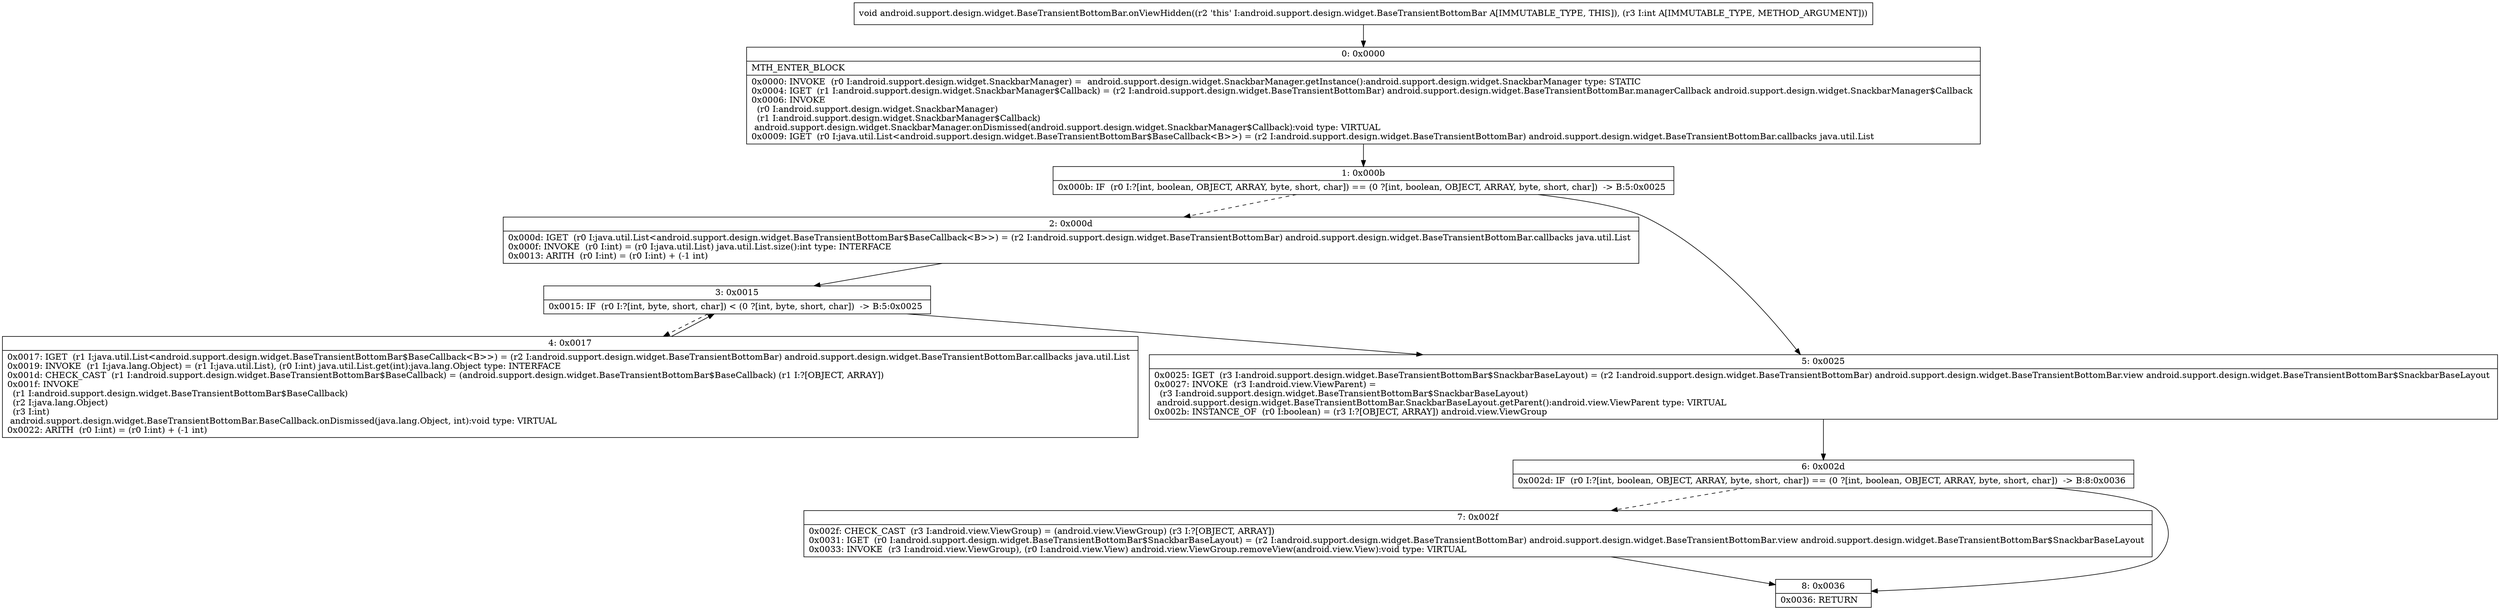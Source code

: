 digraph "CFG forandroid.support.design.widget.BaseTransientBottomBar.onViewHidden(I)V" {
Node_0 [shape=record,label="{0\:\ 0x0000|MTH_ENTER_BLOCK\l|0x0000: INVOKE  (r0 I:android.support.design.widget.SnackbarManager) =  android.support.design.widget.SnackbarManager.getInstance():android.support.design.widget.SnackbarManager type: STATIC \l0x0004: IGET  (r1 I:android.support.design.widget.SnackbarManager$Callback) = (r2 I:android.support.design.widget.BaseTransientBottomBar) android.support.design.widget.BaseTransientBottomBar.managerCallback android.support.design.widget.SnackbarManager$Callback \l0x0006: INVOKE  \l  (r0 I:android.support.design.widget.SnackbarManager)\l  (r1 I:android.support.design.widget.SnackbarManager$Callback)\l android.support.design.widget.SnackbarManager.onDismissed(android.support.design.widget.SnackbarManager$Callback):void type: VIRTUAL \l0x0009: IGET  (r0 I:java.util.List\<android.support.design.widget.BaseTransientBottomBar$BaseCallback\<B\>\>) = (r2 I:android.support.design.widget.BaseTransientBottomBar) android.support.design.widget.BaseTransientBottomBar.callbacks java.util.List \l}"];
Node_1 [shape=record,label="{1\:\ 0x000b|0x000b: IF  (r0 I:?[int, boolean, OBJECT, ARRAY, byte, short, char]) == (0 ?[int, boolean, OBJECT, ARRAY, byte, short, char])  \-\> B:5:0x0025 \l}"];
Node_2 [shape=record,label="{2\:\ 0x000d|0x000d: IGET  (r0 I:java.util.List\<android.support.design.widget.BaseTransientBottomBar$BaseCallback\<B\>\>) = (r2 I:android.support.design.widget.BaseTransientBottomBar) android.support.design.widget.BaseTransientBottomBar.callbacks java.util.List \l0x000f: INVOKE  (r0 I:int) = (r0 I:java.util.List) java.util.List.size():int type: INTERFACE \l0x0013: ARITH  (r0 I:int) = (r0 I:int) + (\-1 int) \l}"];
Node_3 [shape=record,label="{3\:\ 0x0015|0x0015: IF  (r0 I:?[int, byte, short, char]) \< (0 ?[int, byte, short, char])  \-\> B:5:0x0025 \l}"];
Node_4 [shape=record,label="{4\:\ 0x0017|0x0017: IGET  (r1 I:java.util.List\<android.support.design.widget.BaseTransientBottomBar$BaseCallback\<B\>\>) = (r2 I:android.support.design.widget.BaseTransientBottomBar) android.support.design.widget.BaseTransientBottomBar.callbacks java.util.List \l0x0019: INVOKE  (r1 I:java.lang.Object) = (r1 I:java.util.List), (r0 I:int) java.util.List.get(int):java.lang.Object type: INTERFACE \l0x001d: CHECK_CAST  (r1 I:android.support.design.widget.BaseTransientBottomBar$BaseCallback) = (android.support.design.widget.BaseTransientBottomBar$BaseCallback) (r1 I:?[OBJECT, ARRAY]) \l0x001f: INVOKE  \l  (r1 I:android.support.design.widget.BaseTransientBottomBar$BaseCallback)\l  (r2 I:java.lang.Object)\l  (r3 I:int)\l android.support.design.widget.BaseTransientBottomBar.BaseCallback.onDismissed(java.lang.Object, int):void type: VIRTUAL \l0x0022: ARITH  (r0 I:int) = (r0 I:int) + (\-1 int) \l}"];
Node_5 [shape=record,label="{5\:\ 0x0025|0x0025: IGET  (r3 I:android.support.design.widget.BaseTransientBottomBar$SnackbarBaseLayout) = (r2 I:android.support.design.widget.BaseTransientBottomBar) android.support.design.widget.BaseTransientBottomBar.view android.support.design.widget.BaseTransientBottomBar$SnackbarBaseLayout \l0x0027: INVOKE  (r3 I:android.view.ViewParent) = \l  (r3 I:android.support.design.widget.BaseTransientBottomBar$SnackbarBaseLayout)\l android.support.design.widget.BaseTransientBottomBar.SnackbarBaseLayout.getParent():android.view.ViewParent type: VIRTUAL \l0x002b: INSTANCE_OF  (r0 I:boolean) = (r3 I:?[OBJECT, ARRAY]) android.view.ViewGroup \l}"];
Node_6 [shape=record,label="{6\:\ 0x002d|0x002d: IF  (r0 I:?[int, boolean, OBJECT, ARRAY, byte, short, char]) == (0 ?[int, boolean, OBJECT, ARRAY, byte, short, char])  \-\> B:8:0x0036 \l}"];
Node_7 [shape=record,label="{7\:\ 0x002f|0x002f: CHECK_CAST  (r3 I:android.view.ViewGroup) = (android.view.ViewGroup) (r3 I:?[OBJECT, ARRAY]) \l0x0031: IGET  (r0 I:android.support.design.widget.BaseTransientBottomBar$SnackbarBaseLayout) = (r2 I:android.support.design.widget.BaseTransientBottomBar) android.support.design.widget.BaseTransientBottomBar.view android.support.design.widget.BaseTransientBottomBar$SnackbarBaseLayout \l0x0033: INVOKE  (r3 I:android.view.ViewGroup), (r0 I:android.view.View) android.view.ViewGroup.removeView(android.view.View):void type: VIRTUAL \l}"];
Node_8 [shape=record,label="{8\:\ 0x0036|0x0036: RETURN   \l}"];
MethodNode[shape=record,label="{void android.support.design.widget.BaseTransientBottomBar.onViewHidden((r2 'this' I:android.support.design.widget.BaseTransientBottomBar A[IMMUTABLE_TYPE, THIS]), (r3 I:int A[IMMUTABLE_TYPE, METHOD_ARGUMENT])) }"];
MethodNode -> Node_0;
Node_0 -> Node_1;
Node_1 -> Node_2[style=dashed];
Node_1 -> Node_5;
Node_2 -> Node_3;
Node_3 -> Node_4[style=dashed];
Node_3 -> Node_5;
Node_4 -> Node_3;
Node_5 -> Node_6;
Node_6 -> Node_7[style=dashed];
Node_6 -> Node_8;
Node_7 -> Node_8;
}

